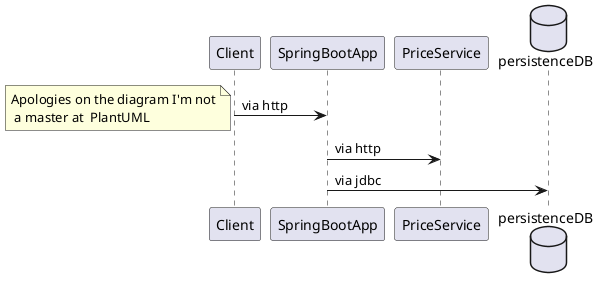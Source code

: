@startuml
participant Client as c
participant SpringBootApp as sba
participant PriceService as ps
database persistenceDB as pdb
c -> sba: via http
note left: Apologies on the diagram I'm not\n a master at  PlantUML
sba -> ps: via http
sba -> pdb: via jdbc
@enduml